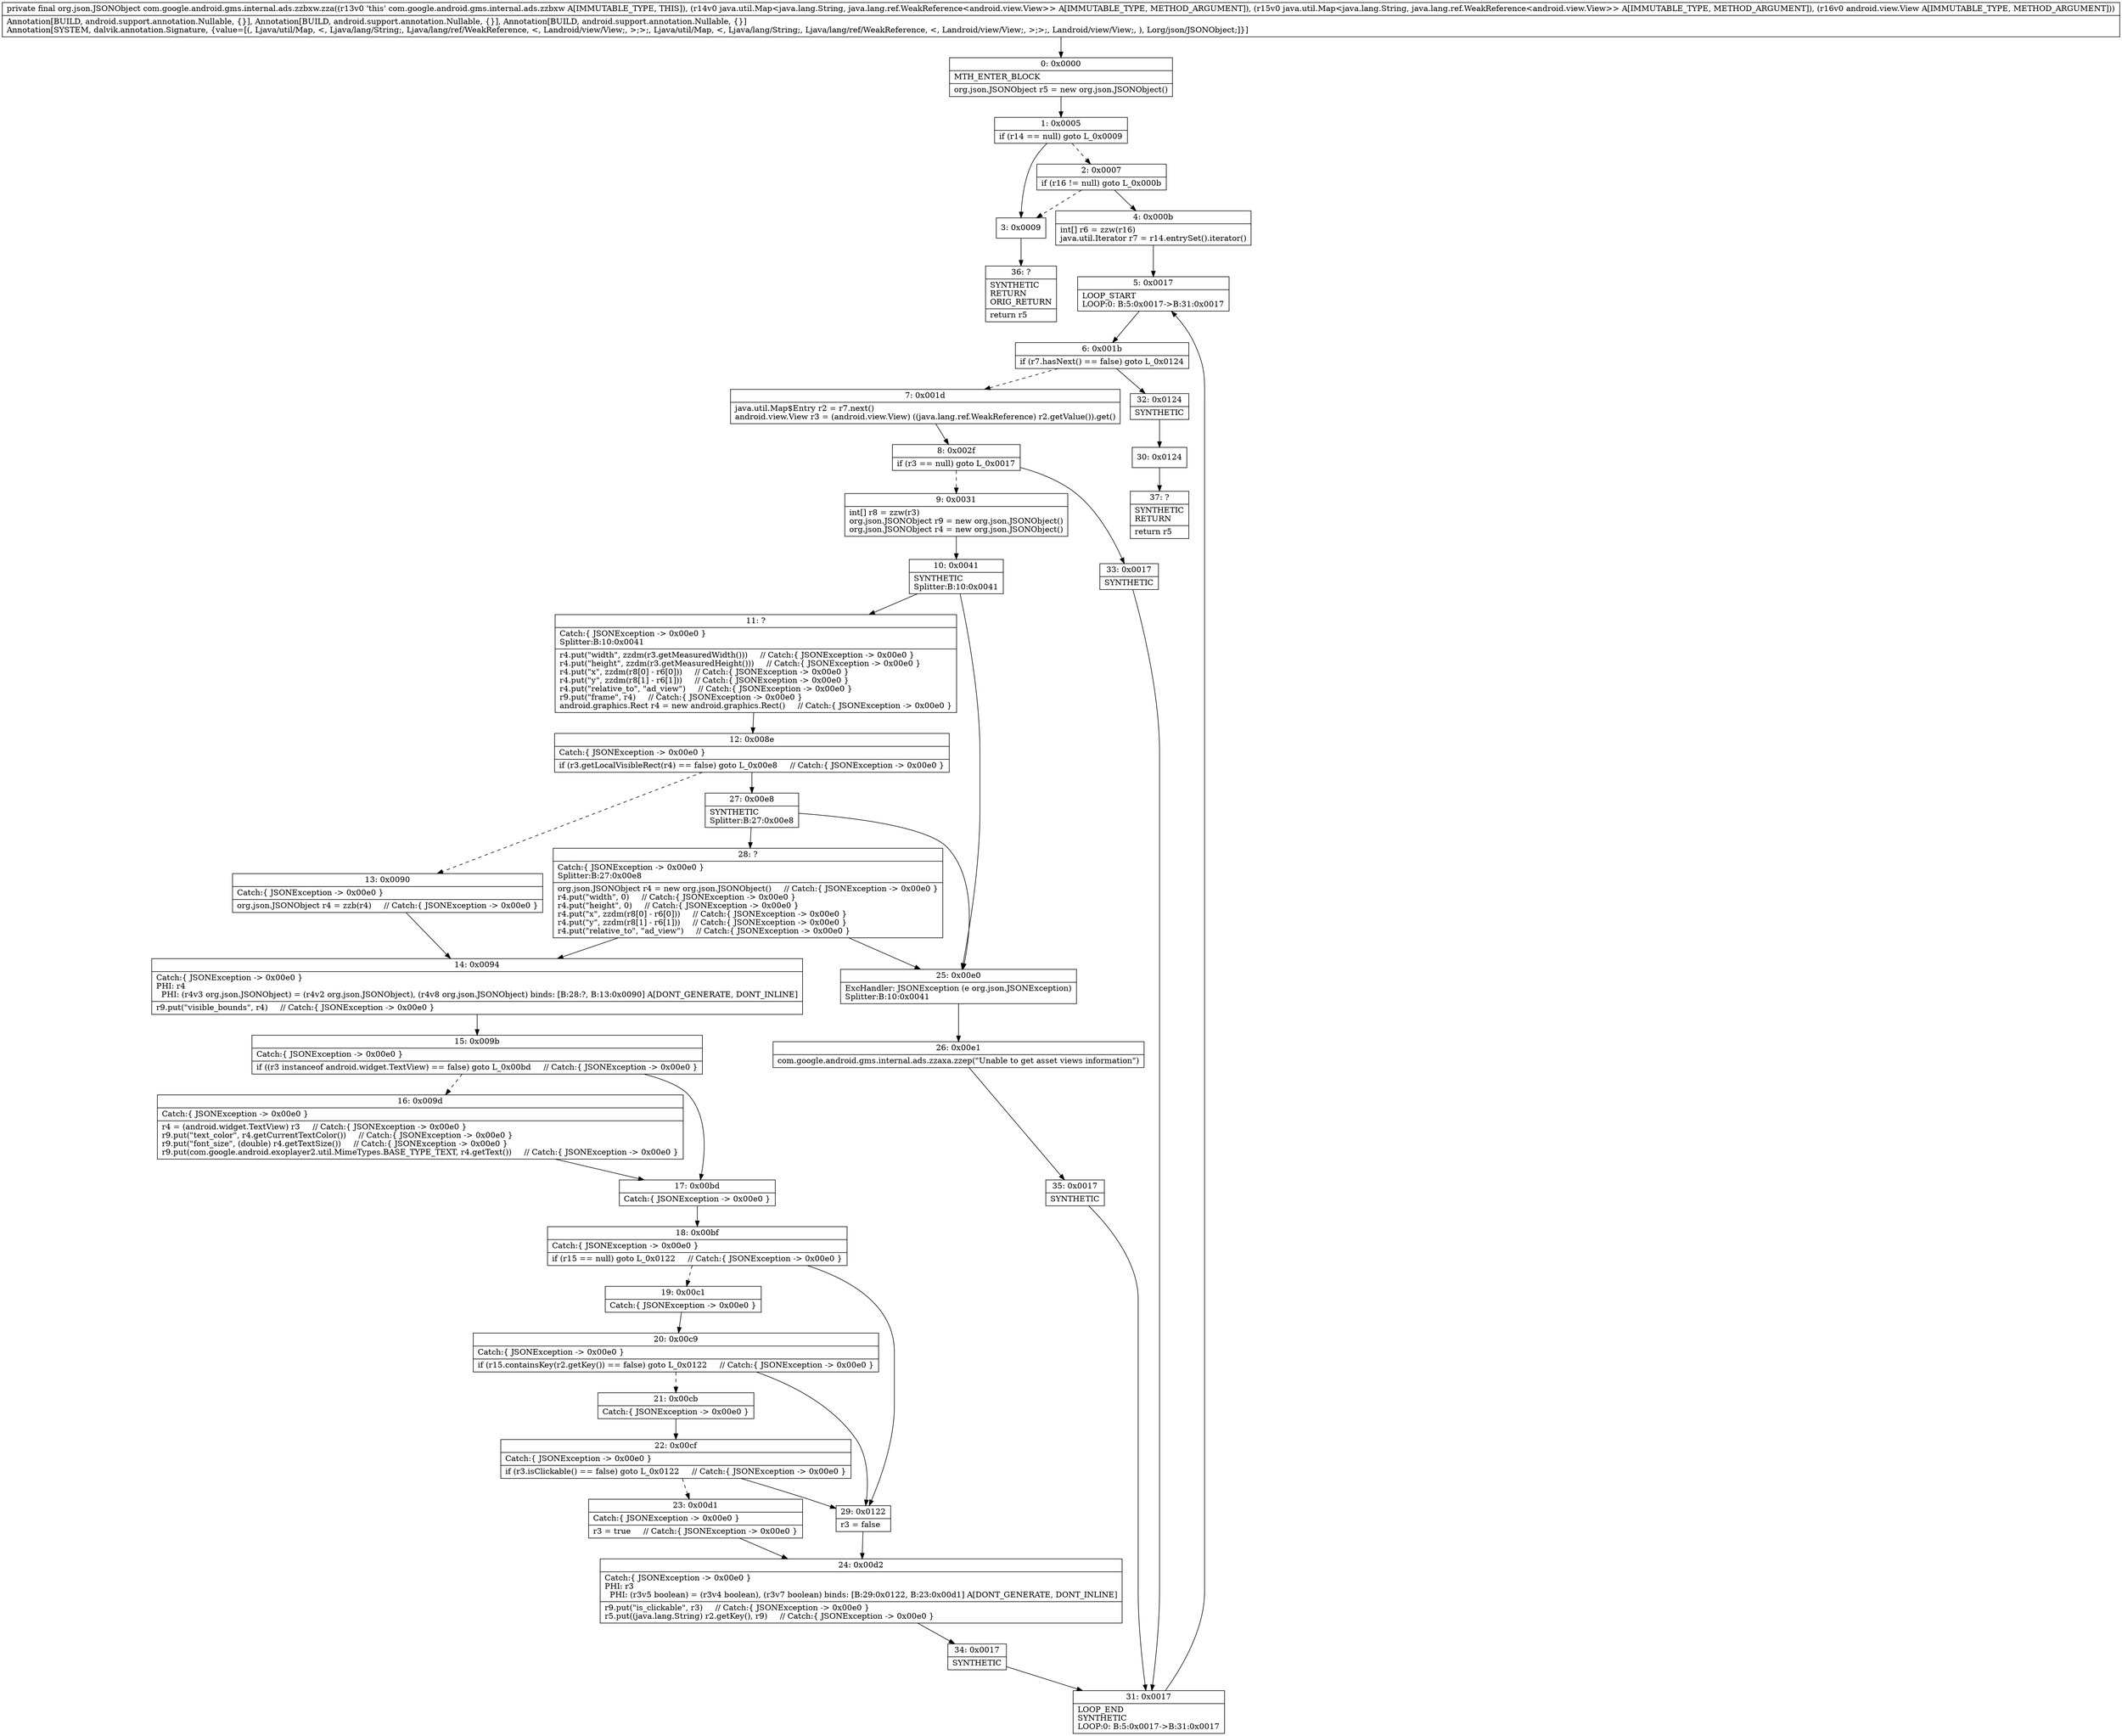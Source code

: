 digraph "CFG forcom.google.android.gms.internal.ads.zzbxw.zza(Ljava\/util\/Map;Ljava\/util\/Map;Landroid\/view\/View;)Lorg\/json\/JSONObject;" {
Node_0 [shape=record,label="{0\:\ 0x0000|MTH_ENTER_BLOCK\l|org.json.JSONObject r5 = new org.json.JSONObject()\l}"];
Node_1 [shape=record,label="{1\:\ 0x0005|if (r14 == null) goto L_0x0009\l}"];
Node_2 [shape=record,label="{2\:\ 0x0007|if (r16 != null) goto L_0x000b\l}"];
Node_3 [shape=record,label="{3\:\ 0x0009}"];
Node_4 [shape=record,label="{4\:\ 0x000b|int[] r6 = zzw(r16)\ljava.util.Iterator r7 = r14.entrySet().iterator()\l}"];
Node_5 [shape=record,label="{5\:\ 0x0017|LOOP_START\lLOOP:0: B:5:0x0017\-\>B:31:0x0017\l}"];
Node_6 [shape=record,label="{6\:\ 0x001b|if (r7.hasNext() == false) goto L_0x0124\l}"];
Node_7 [shape=record,label="{7\:\ 0x001d|java.util.Map$Entry r2 = r7.next()\landroid.view.View r3 = (android.view.View) ((java.lang.ref.WeakReference) r2.getValue()).get()\l}"];
Node_8 [shape=record,label="{8\:\ 0x002f|if (r3 == null) goto L_0x0017\l}"];
Node_9 [shape=record,label="{9\:\ 0x0031|int[] r8 = zzw(r3)\lorg.json.JSONObject r9 = new org.json.JSONObject()\lorg.json.JSONObject r4 = new org.json.JSONObject()\l}"];
Node_10 [shape=record,label="{10\:\ 0x0041|SYNTHETIC\lSplitter:B:10:0x0041\l}"];
Node_11 [shape=record,label="{11\:\ ?|Catch:\{ JSONException \-\> 0x00e0 \}\lSplitter:B:10:0x0041\l|r4.put(\"width\", zzdm(r3.getMeasuredWidth()))     \/\/ Catch:\{ JSONException \-\> 0x00e0 \}\lr4.put(\"height\", zzdm(r3.getMeasuredHeight()))     \/\/ Catch:\{ JSONException \-\> 0x00e0 \}\lr4.put(\"x\", zzdm(r8[0] \- r6[0]))     \/\/ Catch:\{ JSONException \-\> 0x00e0 \}\lr4.put(\"y\", zzdm(r8[1] \- r6[1]))     \/\/ Catch:\{ JSONException \-\> 0x00e0 \}\lr4.put(\"relative_to\", \"ad_view\")     \/\/ Catch:\{ JSONException \-\> 0x00e0 \}\lr9.put(\"frame\", r4)     \/\/ Catch:\{ JSONException \-\> 0x00e0 \}\landroid.graphics.Rect r4 = new android.graphics.Rect()     \/\/ Catch:\{ JSONException \-\> 0x00e0 \}\l}"];
Node_12 [shape=record,label="{12\:\ 0x008e|Catch:\{ JSONException \-\> 0x00e0 \}\l|if (r3.getLocalVisibleRect(r4) == false) goto L_0x00e8     \/\/ Catch:\{ JSONException \-\> 0x00e0 \}\l}"];
Node_13 [shape=record,label="{13\:\ 0x0090|Catch:\{ JSONException \-\> 0x00e0 \}\l|org.json.JSONObject r4 = zzb(r4)     \/\/ Catch:\{ JSONException \-\> 0x00e0 \}\l}"];
Node_14 [shape=record,label="{14\:\ 0x0094|Catch:\{ JSONException \-\> 0x00e0 \}\lPHI: r4 \l  PHI: (r4v3 org.json.JSONObject) = (r4v2 org.json.JSONObject), (r4v8 org.json.JSONObject) binds: [B:28:?, B:13:0x0090] A[DONT_GENERATE, DONT_INLINE]\l|r9.put(\"visible_bounds\", r4)     \/\/ Catch:\{ JSONException \-\> 0x00e0 \}\l}"];
Node_15 [shape=record,label="{15\:\ 0x009b|Catch:\{ JSONException \-\> 0x00e0 \}\l|if ((r3 instanceof android.widget.TextView) == false) goto L_0x00bd     \/\/ Catch:\{ JSONException \-\> 0x00e0 \}\l}"];
Node_16 [shape=record,label="{16\:\ 0x009d|Catch:\{ JSONException \-\> 0x00e0 \}\l|r4 = (android.widget.TextView) r3     \/\/ Catch:\{ JSONException \-\> 0x00e0 \}\lr9.put(\"text_color\", r4.getCurrentTextColor())     \/\/ Catch:\{ JSONException \-\> 0x00e0 \}\lr9.put(\"font_size\", (double) r4.getTextSize())     \/\/ Catch:\{ JSONException \-\> 0x00e0 \}\lr9.put(com.google.android.exoplayer2.util.MimeTypes.BASE_TYPE_TEXT, r4.getText())     \/\/ Catch:\{ JSONException \-\> 0x00e0 \}\l}"];
Node_17 [shape=record,label="{17\:\ 0x00bd|Catch:\{ JSONException \-\> 0x00e0 \}\l}"];
Node_18 [shape=record,label="{18\:\ 0x00bf|Catch:\{ JSONException \-\> 0x00e0 \}\l|if (r15 == null) goto L_0x0122     \/\/ Catch:\{ JSONException \-\> 0x00e0 \}\l}"];
Node_19 [shape=record,label="{19\:\ 0x00c1|Catch:\{ JSONException \-\> 0x00e0 \}\l}"];
Node_20 [shape=record,label="{20\:\ 0x00c9|Catch:\{ JSONException \-\> 0x00e0 \}\l|if (r15.containsKey(r2.getKey()) == false) goto L_0x0122     \/\/ Catch:\{ JSONException \-\> 0x00e0 \}\l}"];
Node_21 [shape=record,label="{21\:\ 0x00cb|Catch:\{ JSONException \-\> 0x00e0 \}\l}"];
Node_22 [shape=record,label="{22\:\ 0x00cf|Catch:\{ JSONException \-\> 0x00e0 \}\l|if (r3.isClickable() == false) goto L_0x0122     \/\/ Catch:\{ JSONException \-\> 0x00e0 \}\l}"];
Node_23 [shape=record,label="{23\:\ 0x00d1|Catch:\{ JSONException \-\> 0x00e0 \}\l|r3 = true     \/\/ Catch:\{ JSONException \-\> 0x00e0 \}\l}"];
Node_24 [shape=record,label="{24\:\ 0x00d2|Catch:\{ JSONException \-\> 0x00e0 \}\lPHI: r3 \l  PHI: (r3v5 boolean) = (r3v4 boolean), (r3v7 boolean) binds: [B:29:0x0122, B:23:0x00d1] A[DONT_GENERATE, DONT_INLINE]\l|r9.put(\"is_clickable\", r3)     \/\/ Catch:\{ JSONException \-\> 0x00e0 \}\lr5.put((java.lang.String) r2.getKey(), r9)     \/\/ Catch:\{ JSONException \-\> 0x00e0 \}\l}"];
Node_25 [shape=record,label="{25\:\ 0x00e0|ExcHandler: JSONException (e org.json.JSONException)\lSplitter:B:10:0x0041\l}"];
Node_26 [shape=record,label="{26\:\ 0x00e1|com.google.android.gms.internal.ads.zzaxa.zzep(\"Unable to get asset views information\")\l}"];
Node_27 [shape=record,label="{27\:\ 0x00e8|SYNTHETIC\lSplitter:B:27:0x00e8\l}"];
Node_28 [shape=record,label="{28\:\ ?|Catch:\{ JSONException \-\> 0x00e0 \}\lSplitter:B:27:0x00e8\l|org.json.JSONObject r4 = new org.json.JSONObject()     \/\/ Catch:\{ JSONException \-\> 0x00e0 \}\lr4.put(\"width\", 0)     \/\/ Catch:\{ JSONException \-\> 0x00e0 \}\lr4.put(\"height\", 0)     \/\/ Catch:\{ JSONException \-\> 0x00e0 \}\lr4.put(\"x\", zzdm(r8[0] \- r6[0]))     \/\/ Catch:\{ JSONException \-\> 0x00e0 \}\lr4.put(\"y\", zzdm(r8[1] \- r6[1]))     \/\/ Catch:\{ JSONException \-\> 0x00e0 \}\lr4.put(\"relative_to\", \"ad_view\")     \/\/ Catch:\{ JSONException \-\> 0x00e0 \}\l}"];
Node_29 [shape=record,label="{29\:\ 0x0122|r3 = false\l}"];
Node_30 [shape=record,label="{30\:\ 0x0124}"];
Node_31 [shape=record,label="{31\:\ 0x0017|LOOP_END\lSYNTHETIC\lLOOP:0: B:5:0x0017\-\>B:31:0x0017\l}"];
Node_32 [shape=record,label="{32\:\ 0x0124|SYNTHETIC\l}"];
Node_33 [shape=record,label="{33\:\ 0x0017|SYNTHETIC\l}"];
Node_34 [shape=record,label="{34\:\ 0x0017|SYNTHETIC\l}"];
Node_35 [shape=record,label="{35\:\ 0x0017|SYNTHETIC\l}"];
Node_36 [shape=record,label="{36\:\ ?|SYNTHETIC\lRETURN\lORIG_RETURN\l|return r5\l}"];
Node_37 [shape=record,label="{37\:\ ?|SYNTHETIC\lRETURN\l|return r5\l}"];
MethodNode[shape=record,label="{private final org.json.JSONObject com.google.android.gms.internal.ads.zzbxw.zza((r13v0 'this' com.google.android.gms.internal.ads.zzbxw A[IMMUTABLE_TYPE, THIS]), (r14v0 java.util.Map\<java.lang.String, java.lang.ref.WeakReference\<android.view.View\>\> A[IMMUTABLE_TYPE, METHOD_ARGUMENT]), (r15v0 java.util.Map\<java.lang.String, java.lang.ref.WeakReference\<android.view.View\>\> A[IMMUTABLE_TYPE, METHOD_ARGUMENT]), (r16v0 android.view.View A[IMMUTABLE_TYPE, METHOD_ARGUMENT]))  | Annotation[BUILD, android.support.annotation.Nullable, \{\}], Annotation[BUILD, android.support.annotation.Nullable, \{\}], Annotation[BUILD, android.support.annotation.Nullable, \{\}]\lAnnotation[SYSTEM, dalvik.annotation.Signature, \{value=[(, Ljava\/util\/Map, \<, Ljava\/lang\/String;, Ljava\/lang\/ref\/WeakReference, \<, Landroid\/view\/View;, \>;\>;, Ljava\/util\/Map, \<, Ljava\/lang\/String;, Ljava\/lang\/ref\/WeakReference, \<, Landroid\/view\/View;, \>;\>;, Landroid\/view\/View;, ), Lorg\/json\/JSONObject;]\}]\l}"];
MethodNode -> Node_0;
Node_0 -> Node_1;
Node_1 -> Node_2[style=dashed];
Node_1 -> Node_3;
Node_2 -> Node_3[style=dashed];
Node_2 -> Node_4;
Node_3 -> Node_36;
Node_4 -> Node_5;
Node_5 -> Node_6;
Node_6 -> Node_7[style=dashed];
Node_6 -> Node_32;
Node_7 -> Node_8;
Node_8 -> Node_9[style=dashed];
Node_8 -> Node_33;
Node_9 -> Node_10;
Node_10 -> Node_11;
Node_10 -> Node_25;
Node_11 -> Node_12;
Node_12 -> Node_13[style=dashed];
Node_12 -> Node_27;
Node_13 -> Node_14;
Node_14 -> Node_15;
Node_15 -> Node_16[style=dashed];
Node_15 -> Node_17;
Node_16 -> Node_17;
Node_17 -> Node_18;
Node_18 -> Node_19[style=dashed];
Node_18 -> Node_29;
Node_19 -> Node_20;
Node_20 -> Node_21[style=dashed];
Node_20 -> Node_29;
Node_21 -> Node_22;
Node_22 -> Node_23[style=dashed];
Node_22 -> Node_29;
Node_23 -> Node_24;
Node_24 -> Node_34;
Node_25 -> Node_26;
Node_26 -> Node_35;
Node_27 -> Node_28;
Node_27 -> Node_25;
Node_28 -> Node_25;
Node_28 -> Node_14;
Node_29 -> Node_24;
Node_30 -> Node_37;
Node_31 -> Node_5;
Node_32 -> Node_30;
Node_33 -> Node_31;
Node_34 -> Node_31;
Node_35 -> Node_31;
}

